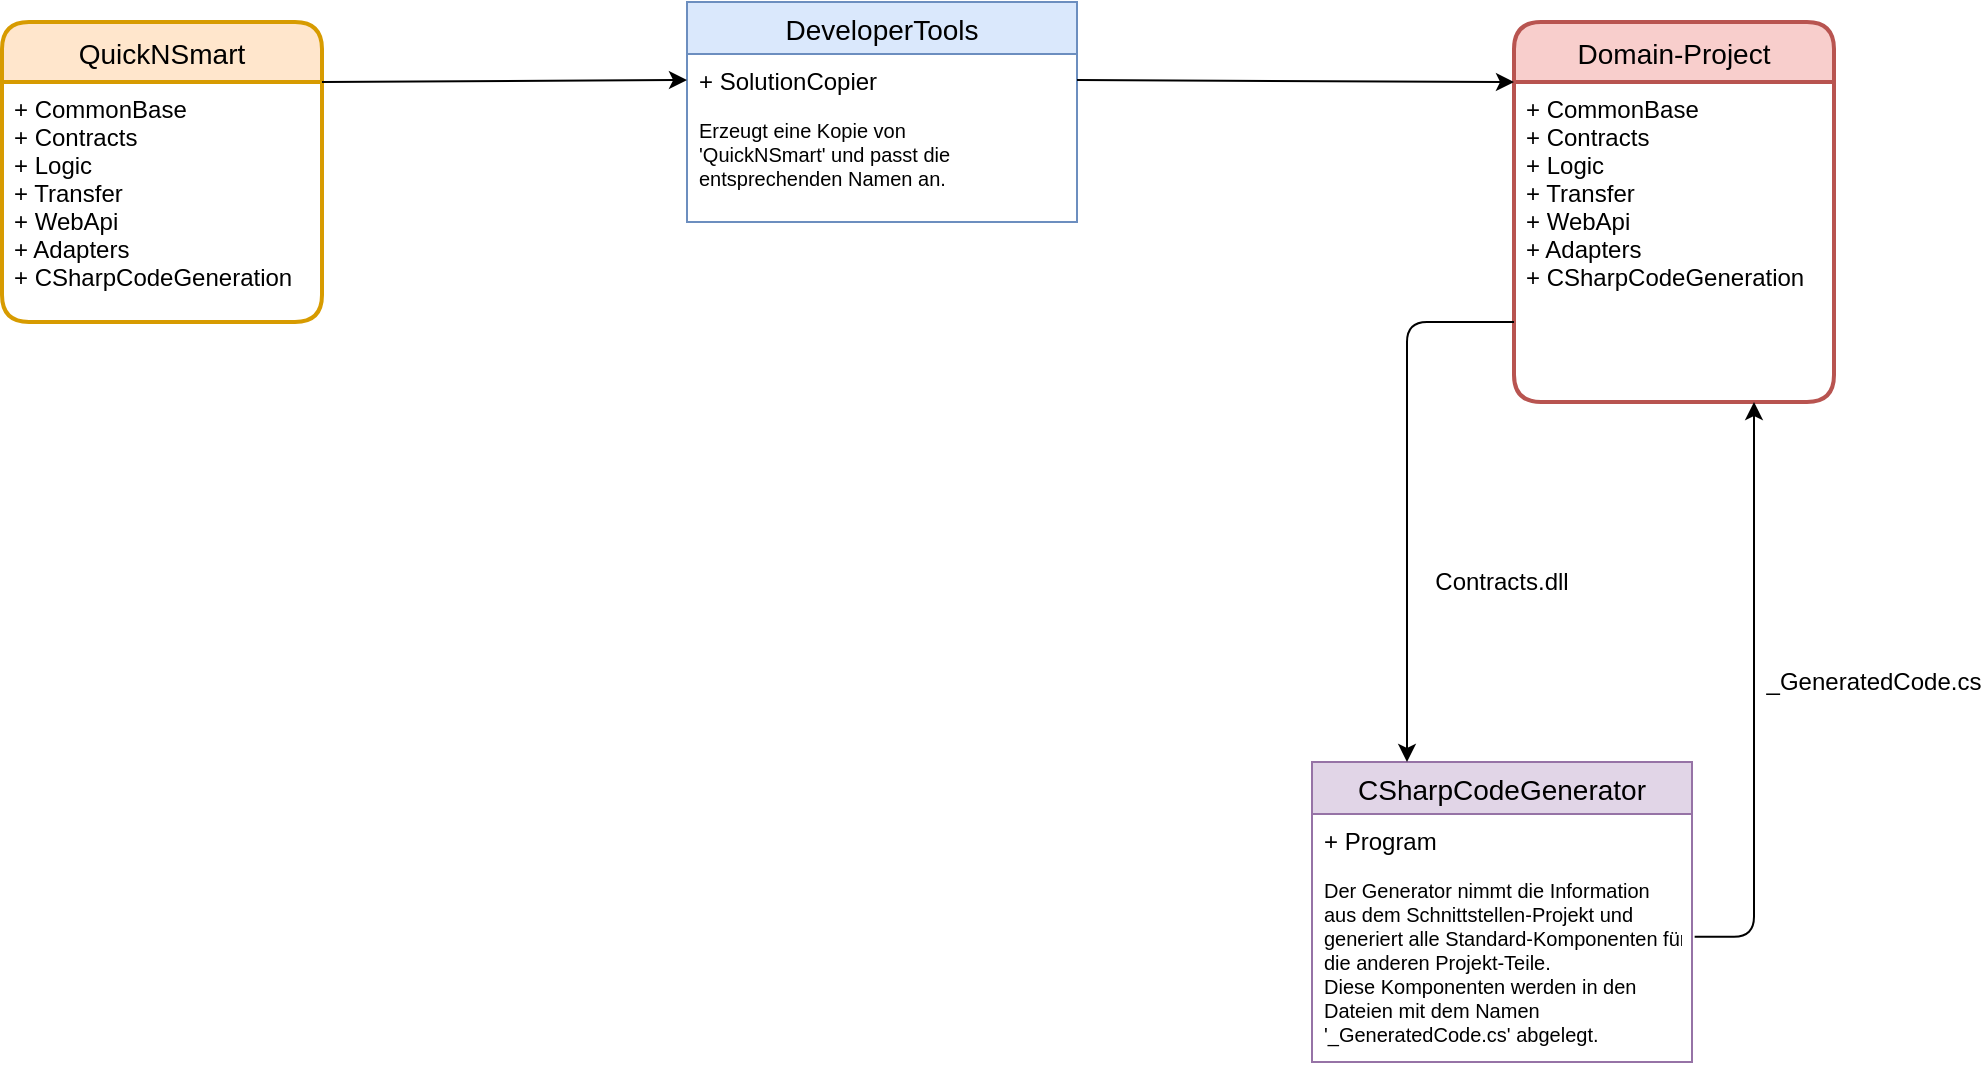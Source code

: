 <mxfile version="12.6.7" type="google"><diagram id="1cCb_u2O2cXnM25xXA9q" name="Page-1"><mxGraphModel dx="2062" dy="1122" grid="1" gridSize="10" guides="1" tooltips="1" connect="1" arrows="1" fold="1" page="1" pageScale="1" pageWidth="1169" pageHeight="827" math="0" shadow="0"><root><mxCell id="0"/><mxCell id="1" parent="0"/><mxCell id="KD4jFZE-13GcvxPWc2QR-5" value="QuickNSmart" style="swimlane;childLayout=stackLayout;horizontal=1;startSize=30;horizontalStack=0;fillColor=#ffe6cc;rounded=1;fontSize=14;fontStyle=0;strokeWidth=2;resizeParent=0;resizeLast=1;shadow=0;dashed=0;align=center;strokeColor=#d79b00;" parent="1" vertex="1"><mxGeometry x="120" y="150" width="160" height="150" as="geometry"/></mxCell><mxCell id="KD4jFZE-13GcvxPWc2QR-6" value="+ CommonBase&#10;+ Contracts&#10;+ Logic&#10;+ Transfer&#10;+ WebApi&#10;+ Adapters&#10;+ CSharpCodeGeneration" style="align=left;strokeColor=none;fillColor=none;spacingLeft=4;fontSize=12;verticalAlign=top;resizable=0;rotatable=0;part=1;" parent="KD4jFZE-13GcvxPWc2QR-5" vertex="1"><mxGeometry y="30" width="160" height="120" as="geometry"/></mxCell><mxCell id="KD4jFZE-13GcvxPWc2QR-10" value="Domain-Project" style="swimlane;childLayout=stackLayout;horizontal=1;startSize=30;horizontalStack=0;fillColor=#f8cecc;rounded=1;fontSize=14;fontStyle=0;strokeWidth=2;resizeParent=0;resizeLast=1;shadow=0;dashed=0;align=center;strokeColor=#b85450;" parent="1" vertex="1"><mxGeometry x="876" y="150" width="160" height="190" as="geometry"/></mxCell><mxCell id="KD4jFZE-13GcvxPWc2QR-11" value="+ CommonBase&#10;+ Contracts&#10;+ Logic&#10;+ Transfer&#10;+ WebApi&#10;+ Adapters&#10;+ CSharpCodeGeneration" style="align=left;strokeColor=none;fillColor=none;spacingLeft=4;fontSize=12;verticalAlign=top;resizable=0;rotatable=0;part=1;" parent="KD4jFZE-13GcvxPWc2QR-10" vertex="1"><mxGeometry y="30" width="160" height="160" as="geometry"/></mxCell><mxCell id="KD4jFZE-13GcvxPWc2QR-12" value="DeveloperTools" style="swimlane;fontStyle=0;childLayout=stackLayout;horizontal=1;startSize=26;fillColor=#dae8fc;horizontalStack=0;resizeParent=1;resizeParentMax=0;resizeLast=0;collapsible=1;marginBottom=0;swimlaneFillColor=#ffffff;align=center;fontSize=14;strokeColor=#6c8ebf;" parent="1" vertex="1"><mxGeometry x="462.5" y="140" width="195" height="110" as="geometry"/></mxCell><mxCell id="KD4jFZE-13GcvxPWc2QR-13" value="+ SolutionCopier" style="text;strokeColor=none;fillColor=none;spacingLeft=4;spacingRight=4;overflow=hidden;rotatable=0;points=[[0,0.5],[1,0.5]];portConstraint=eastwest;fontSize=12;" parent="KD4jFZE-13GcvxPWc2QR-12" vertex="1"><mxGeometry y="26" width="195" height="26" as="geometry"/></mxCell><mxCell id="KD4jFZE-13GcvxPWc2QR-15" value="Erzeugt eine Kopie von &#10;'QuickNSmart' und passt die &#10;entsprechenden Namen an." style="text;strokeColor=none;fillColor=none;spacingLeft=4;spacingRight=4;overflow=hidden;rotatable=0;points=[[0,0.5],[1,0.5]];portConstraint=eastwest;fontSize=10;" parent="KD4jFZE-13GcvxPWc2QR-12" vertex="1"><mxGeometry y="52" width="195" height="58" as="geometry"/></mxCell><mxCell id="KD4jFZE-13GcvxPWc2QR-16" value="" style="endArrow=classic;html=1;fontSize=10;exitX=1;exitY=0;exitDx=0;exitDy=0;entryX=0;entryY=0.5;entryDx=0;entryDy=0;" parent="1" source="KD4jFZE-13GcvxPWc2QR-6" target="KD4jFZE-13GcvxPWc2QR-13" edge="1"><mxGeometry width="50" height="50" relative="1" as="geometry"><mxPoint x="310" y="210" as="sourcePoint"/><mxPoint x="360" y="160" as="targetPoint"/></mxGeometry></mxCell><mxCell id="KD4jFZE-13GcvxPWc2QR-17" value="" style="endArrow=classic;html=1;fontSize=10;exitX=1;exitY=0.5;exitDx=0;exitDy=0;entryX=0;entryY=0;entryDx=0;entryDy=0;" parent="1" source="KD4jFZE-13GcvxPWc2QR-13" target="KD4jFZE-13GcvxPWc2QR-11" edge="1"><mxGeometry width="50" height="50" relative="1" as="geometry"><mxPoint x="670" y="480" as="sourcePoint"/><mxPoint x="720" y="430" as="targetPoint"/></mxGeometry></mxCell><mxCell id="HJnT3ruHKlJ9XbuJZBQY-1" value="CSharpCodeGenerator" style="swimlane;fontStyle=0;childLayout=stackLayout;horizontal=1;startSize=26;fillColor=#e1d5e7;horizontalStack=0;resizeParent=1;resizeParentMax=0;resizeLast=0;collapsible=1;marginBottom=0;swimlaneFillColor=#ffffff;align=center;fontSize=14;strokeColor=#9673a6;" parent="1" vertex="1"><mxGeometry x="775" y="520" width="190" height="150" as="geometry"/></mxCell><mxCell id="HJnT3ruHKlJ9XbuJZBQY-2" value="+ Program" style="text;strokeColor=none;fillColor=none;spacingLeft=4;spacingRight=4;overflow=hidden;rotatable=0;points=[[0,0.5],[1,0.5]];portConstraint=eastwest;fontSize=12;" parent="HJnT3ruHKlJ9XbuJZBQY-1" vertex="1"><mxGeometry y="26" width="190" height="26" as="geometry"/></mxCell><mxCell id="HJnT3ruHKlJ9XbuJZBQY-3" value="Der Generator nimmt die Information &#10;aus dem Schnittstellen-Projekt und &#10;generiert alle Standard-Komponenten für &#10;die anderen Projekt-Teile. &#10;Diese Komponenten werden in den &#10;Dateien mit dem Namen &#10;'_GeneratedCode.cs' abgelegt." style="text;strokeColor=none;fillColor=none;spacingLeft=4;spacingRight=4;overflow=hidden;rotatable=0;points=[[0,0.5],[1,0.5]];portConstraint=eastwest;fontSize=10;" parent="HJnT3ruHKlJ9XbuJZBQY-1" vertex="1"><mxGeometry y="52" width="190" height="98" as="geometry"/></mxCell><mxCell id="HJnT3ruHKlJ9XbuJZBQY-5" value="Contracts.dll" style="text;html=1;strokeColor=none;fillColor=none;align=center;verticalAlign=middle;whiteSpace=wrap;rounded=0;" parent="1" vertex="1"><mxGeometry x="850" y="420" width="40" height="20" as="geometry"/></mxCell><mxCell id="HJnT3ruHKlJ9XbuJZBQY-6" value="" style="edgeStyle=segmentEdgeStyle;endArrow=classic;html=1;entryX=0.75;entryY=1;entryDx=0;entryDy=0;exitX=1.007;exitY=0.361;exitDx=0;exitDy=0;exitPerimeter=0;" parent="1" source="HJnT3ruHKlJ9XbuJZBQY-3" target="KD4jFZE-13GcvxPWc2QR-11" edge="1"><mxGeometry width="50" height="50" relative="1" as="geometry"><mxPoint x="940" y="730" as="sourcePoint"/><mxPoint x="990" y="680" as="targetPoint"/></mxGeometry></mxCell><mxCell id="HJnT3ruHKlJ9XbuJZBQY-7" value="_GeneratedCode.cs" style="text;html=1;strokeColor=none;fillColor=none;align=center;verticalAlign=middle;whiteSpace=wrap;rounded=0;" parent="1" vertex="1"><mxGeometry x="1036" y="470" width="40" height="20" as="geometry"/></mxCell><mxCell id="HJnT3ruHKlJ9XbuJZBQY-8" value="" style="edgeStyle=segmentEdgeStyle;endArrow=classic;html=1;exitX=0;exitY=0.75;exitDx=0;exitDy=0;entryX=0.25;entryY=0;entryDx=0;entryDy=0;" parent="1" source="KD4jFZE-13GcvxPWc2QR-11" target="HJnT3ruHKlJ9XbuJZBQY-1" edge="1"><mxGeometry width="50" height="50" relative="1" as="geometry"><mxPoint x="590" y="680" as="sourcePoint"/><mxPoint x="640" y="630" as="targetPoint"/></mxGeometry></mxCell></root></mxGraphModel></diagram></mxfile>